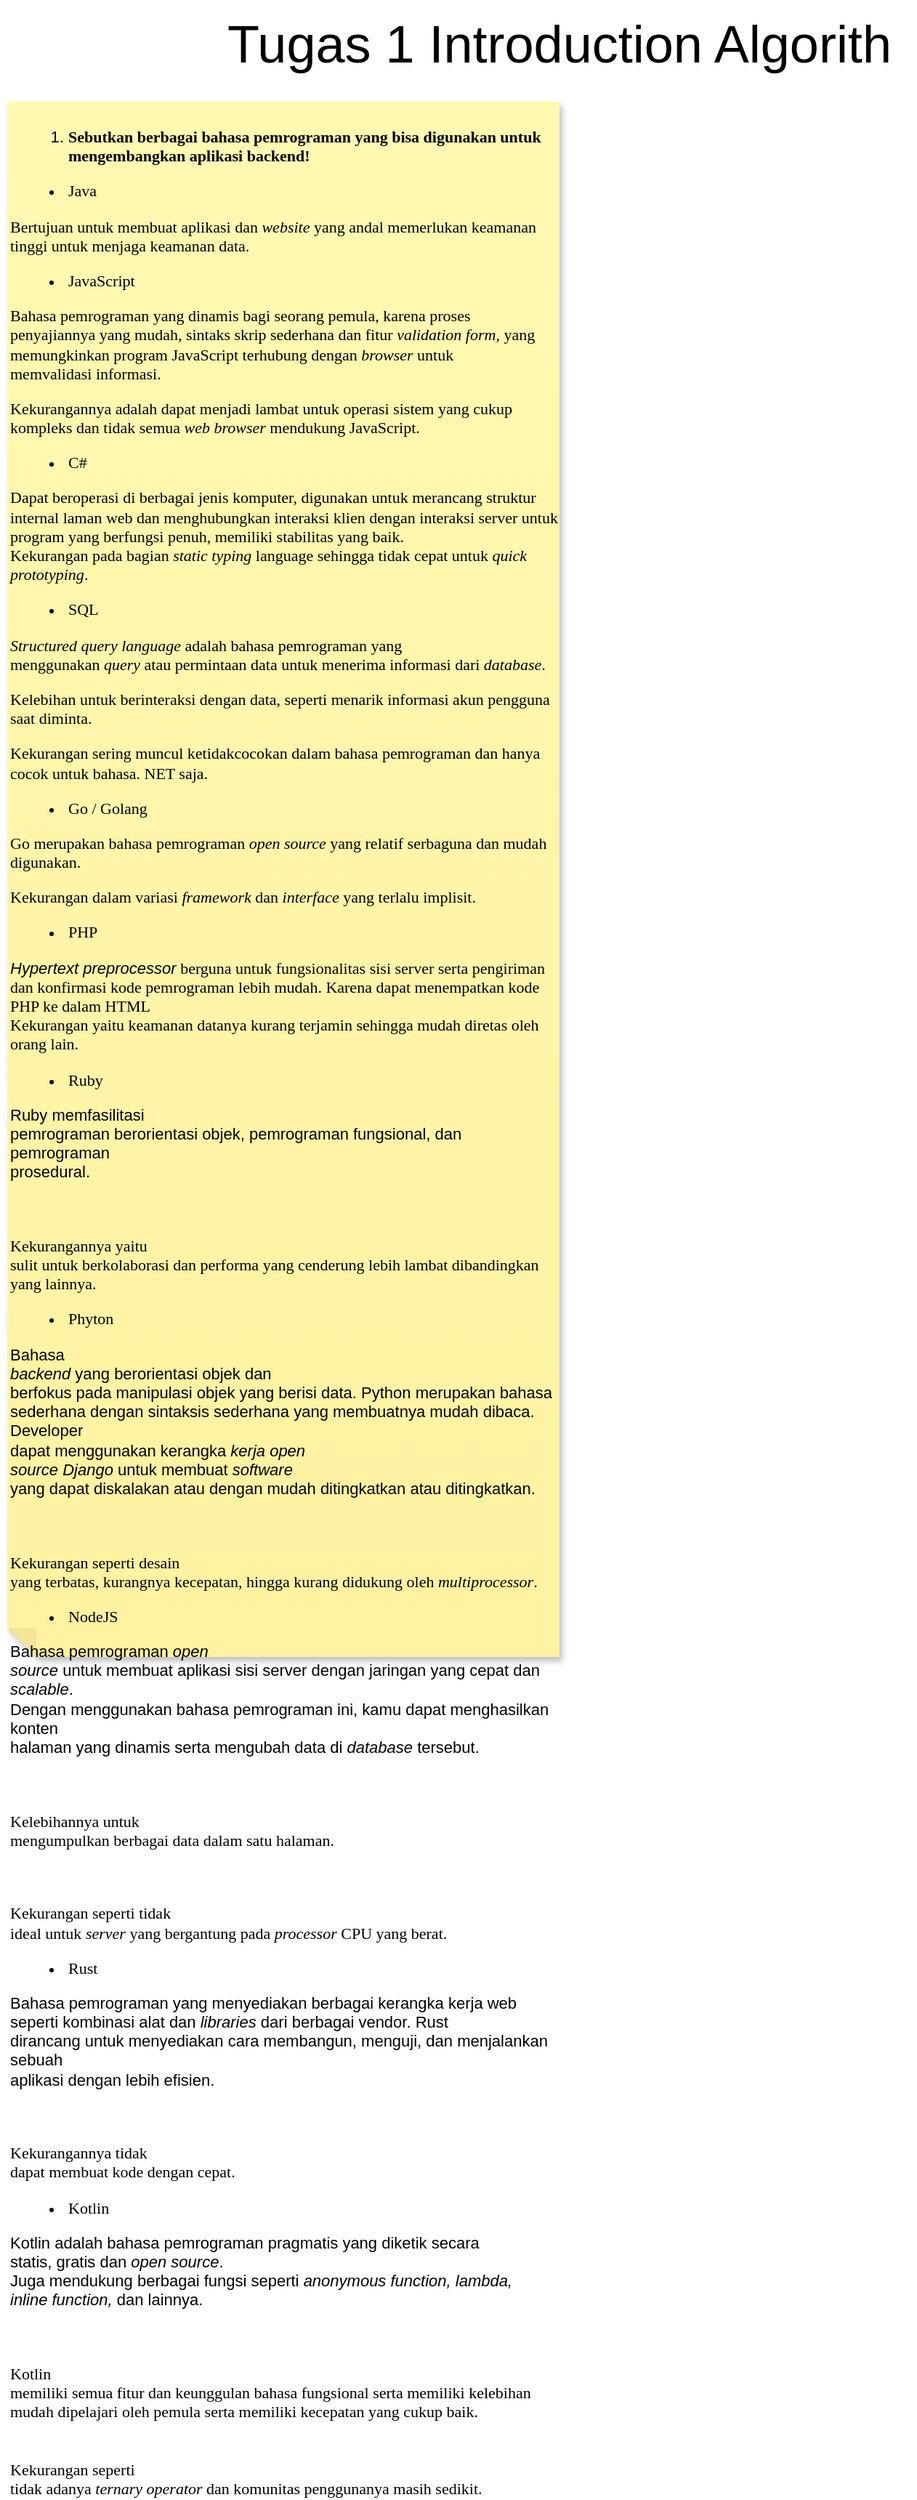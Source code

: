 <mxfile version="21.6.9" type="github">
  <diagram name="Halaman-1" id="sULDYDgB5De0UTiafrHM">
    <mxGraphModel dx="767" dy="478" grid="1" gridSize="10" guides="1" tooltips="1" connect="1" arrows="1" fold="1" page="1" pageScale="1" pageWidth="827" pageHeight="1169" math="0" shadow="0">
      <root>
        <mxCell id="0" />
        <mxCell id="1" parent="0" />
        <mxCell id="Q0Hcy1KL047lVdsbwjJ6-1" value="&lt;font style=&quot;font-size: 36px;&quot;&gt;Tugas 1 Introduction Algorith&lt;/font&gt;" style="text;strokeColor=none;align=center;fillColor=none;html=1;verticalAlign=middle;whiteSpace=wrap;rounded=0;" parent="1" vertex="1">
          <mxGeometry x="169" y="80" width="490" height="60" as="geometry" />
        </mxCell>
        <mxCell id="Q0Hcy1KL047lVdsbwjJ6-2" value="&lt;ol style=&quot;font-size: 11px;&quot;&gt;&lt;li style=&quot;&quot;&gt;&lt;font style=&quot;font-size: 11px;&quot; face=&quot;Times New Roman&quot;&gt;&lt;b style=&quot;&quot;&gt;Sebutkan berbagai bahasa pemrograman yang bisa digunakan untuk mengembangkan aplikasi backend!&lt;/b&gt;&lt;/font&gt;&lt;/li&gt;&lt;/ol&gt;&lt;div style=&quot;font-size: 11px;&quot;&gt;&lt;ul style=&quot;&quot;&gt;&lt;li&gt;&lt;font style=&quot;font-size: 11px;&quot; face=&quot;Times New Roman&quot;&gt;Java&lt;/font&gt;&lt;/li&gt;&lt;/ul&gt;&lt;div style=&quot;&quot;&gt;&lt;p style=&quot;margin-bottom: 0.0pt; background-image: initial; background-position: initial; background-size: initial; background-repeat: initial; background-attachment: initial; background-origin: initial; background-clip: initial;&quot; class=&quot;MsoNormal&quot;&gt;&lt;font style=&quot;font-size: 11px;&quot; face=&quot;Times New Roman&quot;&gt;Bertujuan untuk membuat aplikasi dan&amp;nbsp;&lt;i&gt;website&lt;/i&gt;&amp;nbsp;yang andal memerlukan keamanan tinggi untuk menjaga keamanan data.&lt;/font&gt;&lt;/p&gt;&lt;/div&gt;&lt;ul style=&quot;&quot;&gt;&lt;li&gt;&lt;font style=&quot;font-size: 11px;&quot; face=&quot;Times New Roman&quot;&gt;JavaScript&lt;/font&gt;&lt;/li&gt;&lt;/ul&gt;&lt;div style=&quot;&quot;&gt;&lt;p style=&quot;margin-bottom: 0.0pt; background-image: initial; background-position: initial; background-size: initial; background-repeat: initial; background-attachment: initial; background-origin: initial; background-clip: initial;&quot; class=&quot;MsoNormal&quot;&gt;&lt;font style=&quot;font-size: 11px;&quot; face=&quot;Times New Roman&quot;&gt;Bahasa pemrograman yang dinamis bagi seorang pemula, karena proses penyajiannya yang mudah,&amp;nbsp;sintaks skrip sederhana dan fitur&amp;nbsp;&lt;i&gt;validation form&lt;/i&gt;, yang memungkinkan program JavaScript terhubung dengan&amp;nbsp;&lt;i&gt;browser&lt;/i&gt;&amp;nbsp;untuk&lt;br&gt;memvalidasi informasi.&amp;nbsp;&lt;/font&gt;&lt;/p&gt;&lt;p style=&quot;margin-bottom: 0.0pt; background-image: initial; background-position: initial; background-size: initial; background-repeat: initial; background-attachment: initial; background-origin: initial; background-clip: initial;&quot; class=&quot;MsoNormal&quot;&gt;&lt;font style=&quot;font-size: 11px;&quot; face=&quot;Times New Roman&quot;&gt;&lt;span style=&quot;background-color: initial;&quot;&gt;Kekurangannya adalah dapat menjadi lambat untuk operasi sistem yang cukup kompleks dan tidak semua&amp;nbsp;&lt;/span&gt;&lt;i style=&quot;background-color: initial;&quot;&gt;web browser&lt;/i&gt;&lt;span style=&quot;background-color: initial;&quot;&gt;&amp;nbsp;mendukung JavaScript.&lt;/span&gt;&lt;/font&gt;&lt;/p&gt;&lt;/div&gt;&lt;ul style=&quot;&quot;&gt;&lt;li&gt;&lt;font style=&quot;font-size: 11px;&quot; face=&quot;Times New Roman&quot;&gt;C#&lt;/font&gt;&lt;/li&gt;&lt;/ul&gt;&lt;div style=&quot;&quot;&gt;&lt;p style=&quot;margin-bottom: 0.0pt; background-image: initial; background-position: initial; background-size: initial; background-repeat: initial; background-attachment: initial; background-origin: initial; background-clip: initial;&quot; class=&quot;MsoNormal&quot;&gt;&lt;font style=&quot;font-size: 11px;&quot; face=&quot;Times New Roman&quot;&gt;Dapat beroperasi di berbagai jenis komputer, digunakan untuk merancang struktur internal laman web dan menghubungkan interaksi klien dengan interaksi server untuk program yang berfungsi penuh, memiliki stabilitas yang baik.&lt;/font&gt;&lt;/p&gt;&lt;font style=&quot;font-size: 11px;&quot; face=&quot;Times New Roman&quot;&gt;&lt;span style=&quot;line-height: 115%;&quot;&gt;Kekurangan pada bagian&amp;nbsp;&lt;i&gt;static typing&lt;/i&gt;&amp;nbsp;language sehingga tidak cepat untuk&amp;nbsp;&lt;i&gt;quick prototyping&lt;/i&gt;.&lt;/span&gt;&lt;br&gt;&lt;/font&gt;&lt;/div&gt;&lt;ul style=&quot;&quot;&gt;&lt;li&gt;&lt;font style=&quot;font-size: 11px;&quot; face=&quot;Times New Roman&quot;&gt;SQL&lt;/font&gt;&lt;/li&gt;&lt;/ul&gt;&lt;div style=&quot;&quot;&gt;&lt;p style=&quot;margin-bottom: 0.0pt; background-image: initial; background-position: initial; background-size: initial; background-repeat: initial; background-attachment: initial; background-origin: initial; background-clip: initial;&quot; class=&quot;MsoNormal&quot;&gt;&lt;font style=&quot;font-size: 11px;&quot; face=&quot;Times New Roman&quot;&gt;&lt;i&gt;Structured query language&lt;/i&gt;&lt;span style=&quot;line-height: 115%;&quot;&gt;&amp;nbsp;adalah bahasa pemrograman yang menggunakan&amp;nbsp;&lt;i&gt;query&lt;/i&gt;&amp;nbsp;atau permintaan data untuk menerima informasi dari&amp;nbsp;&lt;i&gt;database&lt;/i&gt;.&amp;nbsp;&lt;/span&gt;&lt;/font&gt;&lt;/p&gt;&lt;p style=&quot;margin-bottom: 0.0pt; background-image: initial; background-position: initial; background-size: initial; background-repeat: initial; background-attachment: initial; background-origin: initial; background-clip: initial;&quot; class=&quot;MsoNormal&quot;&gt;&lt;span style=&quot;line-height: 115%;&quot;&gt;&lt;font style=&quot;font-size: 11px;&quot; face=&quot;Times New Roman&quot;&gt;Kelebihan untuk berinteraksi dengan data, seperti menarik informasi akun pengguna saat diminta.&amp;nbsp;&lt;/font&gt;&lt;/span&gt;&lt;/p&gt;&lt;p style=&quot;margin-bottom: 0.0pt; background-image: initial; background-position: initial; background-size: initial; background-repeat: initial; background-attachment: initial; background-origin: initial; background-clip: initial;&quot; class=&quot;MsoNormal&quot;&gt;&lt;span style=&quot;line-height: 115%;&quot;&gt;&lt;font style=&quot;font-size: 11px;&quot; face=&quot;Times New Roman&quot;&gt;Kekurangan sering muncul ketidakcocokan dalam bahasa pemrograman dan hanya cocok untuk bahasa. NET saja.&lt;/font&gt;&lt;/span&gt;&lt;/p&gt;&lt;/div&gt;&lt;ul style=&quot;&quot;&gt;&lt;li&gt;&lt;font style=&quot;font-size: 11px;&quot; face=&quot;Times New Roman&quot;&gt;Go / Golang&lt;/font&gt;&lt;/li&gt;&lt;/ul&gt;&lt;div style=&quot;&quot;&gt;&lt;p style=&quot;margin-bottom: 0.0pt; background-image: initial; background-position: initial; background-size: initial; background-repeat: initial; background-attachment: initial; background-origin: initial; background-clip: initial;&quot; class=&quot;MsoNormal&quot;&gt;&lt;font style=&quot;font-size: 11px;&quot; face=&quot;Times New Roman&quot;&gt;Go merupakan bahasa pemrograman &lt;i&gt;open source&lt;/i&gt; yang relatif serbaguna dan mudah digunakan.&lt;/font&gt;&lt;/p&gt;&lt;p style=&quot;margin-bottom: 0.0pt; background-image: initial; background-position: initial; background-size: initial; background-repeat: initial; background-attachment: initial; background-origin: initial; background-clip: initial;&quot; class=&quot;MsoNormal&quot;&gt;&lt;span style=&quot;line-height: 115%;&quot;&gt;&lt;font style=&quot;font-size: 11px;&quot; face=&quot;Times New Roman&quot;&gt;Kekurangan dalam variasi&amp;nbsp;&lt;i style=&quot;&quot;&gt;framework&lt;/i&gt; dan &lt;i style=&quot;&quot;&gt;interface&lt;/i&gt; yang terlalu implisit.&lt;/font&gt;&lt;/span&gt;&lt;/p&gt;&lt;/div&gt;&lt;ul style=&quot;&quot;&gt;&lt;li&gt;&lt;font style=&quot;font-size: 11px;&quot; face=&quot;Times New Roman&quot;&gt;PHP&lt;/font&gt;&lt;/li&gt;&lt;/ul&gt;&lt;div style=&quot;&quot;&gt;&lt;p style=&quot;margin-bottom: 0.0pt; background-image: initial; background-position: initial; background-size: initial; background-repeat: initial; background-attachment: initial; background-origin: initial; background-clip: initial;&quot; class=&quot;MsoNormal&quot;&gt;&lt;font style=&quot;font-size: 11px;&quot;&gt;&lt;i&gt;Hypertext preprocessor&lt;/i&gt;&lt;span style=&quot;line-height: 115%; font-family: &amp;quot;Times New Roman&amp;quot;, &amp;quot;serif&amp;quot;;&quot;&gt; berguna untuk fungsionalitas sisi server serta pengiriman dan konfirmasi kode pemrograman lebih mudah. Karena dapat menempatkan kode PHP ke dalam HTML&lt;/span&gt;&lt;/font&gt;&lt;/p&gt;&lt;font style=&quot;font-size: 11px;&quot;&gt;&lt;span style=&quot;line-height: 115%; font-family: &amp;quot;Times New Roman&amp;quot;, &amp;quot;serif&amp;quot;;&quot;&gt;Kekurangan yaitu keamanan datanya kurang terjamin sehingga mudah diretas oleh orang lain.&lt;/span&gt;&lt;font style=&quot;font-size: 11px;&quot; face=&quot;Times New Roman&quot;&gt;&lt;br&gt;&lt;/font&gt;&lt;/font&gt;&lt;/div&gt;&lt;ul style=&quot;&quot;&gt;&lt;li&gt;&lt;font style=&quot;font-size: 11px;&quot; face=&quot;Times New Roman&quot;&gt;Ruby&lt;/font&gt;&lt;/li&gt;&lt;/ul&gt;&lt;div style=&quot;&quot;&gt;&lt;p style=&quot;margin-bottom: 0.0pt; background-image: initial; background-position: initial; background-size: initial; background-repeat: initial; background-attachment: initial; background-origin: initial; background-clip: initial;&quot; class=&quot;MsoNormal&quot;&gt;&lt;font style=&quot;font-size: 11px;&quot;&gt;Ruby memfasilitasi&lt;br&gt;pemrograman berorientasi objek, pemrograman fungsional, dan pemrograman&lt;br&gt;prosedural. &lt;/font&gt;&lt;/p&gt;&lt;font style=&quot;font-size: 11px;&quot;&gt;&lt;br&gt;&lt;br&gt;&lt;/font&gt;&lt;p style=&quot;margin-bottom: 0.0pt; background-image: initial; background-position: initial; background-size: initial; background-repeat: initial; background-attachment: initial; background-origin: initial; background-clip: initial;&quot; class=&quot;MsoNormal&quot;&gt;&lt;span style=&quot;line-height: 115%; font-family: &amp;quot;Times New Roman&amp;quot;, &amp;quot;serif&amp;quot;;&quot;&gt;&lt;font style=&quot;font-size: 11px;&quot;&gt;Kekurangannya yaitu&lt;br&gt;sulit untuk berkolaborasi dan performa yang cenderung lebih lambat dibandingkan&lt;br&gt;yang lainnya.&lt;/font&gt;&lt;/span&gt;&lt;/p&gt;&lt;/div&gt;&lt;ul style=&quot;&quot;&gt;&lt;li&gt;&lt;font style=&quot;font-size: 11px;&quot; face=&quot;Times New Roman&quot;&gt;Phyton&lt;/font&gt;&lt;/li&gt;&lt;/ul&gt;&lt;div style=&quot;&quot;&gt;&lt;p style=&quot;background-image: initial; background-position: initial; background-size: initial; background-repeat: initial; background-attachment: initial; background-origin: initial; background-clip: initial;&quot; class=&quot;MsoNormal&quot;&gt;&lt;font style=&quot;font-size: 11px;&quot;&gt;Bahasa&lt;br&gt;&lt;i&gt;backend &lt;/i&gt;yang berorientasi objek dan&lt;br&gt;berfokus pada manipulasi objek yang berisi data. Python merupakan bahasa&lt;br&gt;sederhana dengan sintaksis sederhana yang membuatnya mudah dibaca. Developer&lt;br&gt;dapat menggunakan kerangka &lt;i&gt;kerja open&lt;br&gt;source Django&lt;/i&gt; untuk membuat &lt;i&gt;software&lt;/i&gt;&lt;br&gt;yang dapat diskalakan atau dengan mudah ditingkatkan atau ditingkatkan.&lt;/font&gt;&lt;/p&gt;&lt;font style=&quot;font-size: 11px;&quot;&gt;&lt;br&gt;&lt;br&gt;&lt;span style=&quot;line-height: 115%; font-family: &amp;quot;Times New Roman&amp;quot;, &amp;quot;serif&amp;quot;;&quot;&gt;Kekurangan seperti desain&lt;br&gt;yang terbatas, kurangnya kecepatan, hingga kurang didukung oleh &lt;i&gt;multiprocessor&lt;/i&gt;.&lt;/span&gt;&lt;font style=&quot;font-size: 11px;&quot; face=&quot;Times New Roman&quot;&gt;&lt;br&gt;&lt;/font&gt;&lt;/font&gt;&lt;/div&gt;&lt;ul style=&quot;&quot;&gt;&lt;li&gt;&lt;font style=&quot;font-size: 11px;&quot; face=&quot;Times New Roman&quot;&gt;NodeJS&lt;/font&gt;&lt;/li&gt;&lt;/ul&gt;&lt;div style=&quot;&quot;&gt;&lt;p style=&quot;margin-bottom: 0.0pt; background-image: initial; background-position: initial; background-size: initial; background-repeat: initial; background-attachment: initial; background-origin: initial; background-clip: initial;&quot; class=&quot;MsoNormal&quot;&gt;&lt;font style=&quot;font-size: 11px;&quot;&gt;Bahasa pemrograman &lt;i&gt;open&lt;br&gt;source&lt;/i&gt; untuk membuat aplikasi sisi server dengan jaringan yang cepat dan &lt;i&gt;scalable&lt;/i&gt;.&lt;br&gt;Dengan menggunakan bahasa pemrograman ini, kamu dapat menghasilkan konten&lt;br&gt;halaman yang dinamis serta mengubah data di &lt;i&gt;database&lt;/i&gt; tersebut.&lt;/font&gt;&lt;/p&gt;&lt;font style=&quot;font-size: 11px;&quot;&gt;&lt;br&gt;&lt;br&gt;&lt;/font&gt;&lt;p style=&quot;margin-bottom: 0.0pt; background-image: initial; background-position: initial; background-size: initial; background-repeat: initial; background-attachment: initial; background-origin: initial; background-clip: initial;&quot; class=&quot;MsoNormal&quot;&gt;&lt;span style=&quot;line-height: 115%; font-family: &amp;quot;Times New Roman&amp;quot;, &amp;quot;serif&amp;quot;;&quot;&gt;&lt;font style=&quot;font-size: 11px;&quot;&gt;Kelebihannya untuk&lt;br&gt;mengumpulkan berbagai data dalam satu halaman.&lt;/font&gt;&lt;/span&gt;&lt;/p&gt;&lt;font style=&quot;font-size: 11px;&quot;&gt;&lt;br&gt;&lt;br&gt;&lt;/font&gt;&lt;p style=&quot;margin-bottom: 0.0pt; background-image: initial; background-position: initial; background-size: initial; background-repeat: initial; background-attachment: initial; background-origin: initial; background-clip: initial;&quot; class=&quot;MsoNormal&quot;&gt;&lt;span style=&quot;line-height: 115%; font-family: &amp;quot;Times New Roman&amp;quot;, &amp;quot;serif&amp;quot;;&quot;&gt;&lt;font style=&quot;font-size: 11px;&quot;&gt;Kekurangan seperti tidak&lt;br&gt;ideal untuk &lt;i&gt;server&lt;/i&gt; yang bergantung pada &lt;i&gt;processor&lt;/i&gt; CPU yang berat.&lt;/font&gt;&lt;/span&gt;&lt;/p&gt;&lt;/div&gt;&lt;ul style=&quot;&quot;&gt;&lt;li&gt;&lt;font style=&quot;font-size: 11px;&quot;&gt;&lt;span style=&quot;font-family: &amp;quot;Times New Roman&amp;quot;; background-color: initial;&quot;&gt;Rust&lt;/span&gt;&lt;br&gt;&lt;/font&gt;&lt;/li&gt;&lt;/ul&gt;&lt;div style=&quot;&quot;&gt;&lt;p style=&quot;margin-bottom: 0.0pt; background-image: initial; background-position: initial; background-size: initial; background-repeat: initial; background-attachment: initial; background-origin: initial; background-clip: initial;&quot; class=&quot;MsoNormal&quot;&gt;&lt;font style=&quot;font-size: 11px;&quot;&gt;Bahasa pemrograman yang menyediakan berbagai kerangka kerja web&lt;br/&gt;seperti kombinasi alat dan &lt;i&gt;libraries&lt;/i&gt; dari berbagai vendor. Rust&lt;br/&gt;dirancang untuk menyediakan cara membangun, menguji, dan menjalankan sebuah&lt;br/&gt;aplikasi dengan lebih efisien.&lt;/font&gt;&lt;/p&gt;&lt;br/&gt;&lt;br/&gt;&lt;p style=&quot;margin-bottom: 0.0pt; background-image: initial; background-position: initial; background-size: initial; background-repeat: initial; background-attachment: initial; background-origin: initial; background-clip: initial;&quot; class=&quot;MsoNormal&quot;&gt;&lt;span style=&quot;line-height: 115%; font-family: &amp;quot;Times New Roman&amp;quot;, &amp;quot;serif&amp;quot;;&quot;&gt;&lt;font style=&quot;font-size: 11px;&quot;&gt;Kekurangannya tidak&lt;br/&gt;dapat membuat kode dengan cepat.&lt;/font&gt;&lt;/span&gt;&lt;/p&gt;&lt;/div&gt;&lt;ul style=&quot;&quot;&gt;&lt;li&gt;&lt;font style=&quot;font-size: 11px;&quot; face=&quot;Times New Roman&quot;&gt;Kotlin&lt;/font&gt;&lt;/li&gt;&lt;/ul&gt;&lt;div style=&quot;&quot;&gt;&lt;p style=&quot;margin-bottom: 0.0pt; background-image: initial; background-position: initial; background-size: initial; background-repeat: initial; background-attachment: initial; background-origin: initial; background-clip: initial;&quot; class=&quot;MsoNormal&quot;&gt;&lt;font style=&quot;font-size: 11px;&quot;&gt;Kotlin adalah bahasa pemrograman pragmatis yang diketik secara&lt;br/&gt;statis, gratis dan &lt;i&gt;open source&lt;/i&gt;.&amp;nbsp;&lt;br/&gt;Juga mendukung berbagai fungsi seperti &lt;i&gt;anonymous function, lambda,&lt;br/&gt;inline function, &lt;/i&gt;dan lainnya.&lt;/font&gt;&lt;/p&gt;&lt;br/&gt;&lt;br/&gt;&lt;p style=&quot;margin-bottom: 0.0pt;&quot; class=&quot;MsoNormal&quot;&gt;&lt;span style=&quot;line-height: 115%; font-family: &amp;quot;Times New Roman&amp;quot;, &amp;quot;serif&amp;quot;;&quot;&gt;&lt;font style=&quot;font-size: 11px;&quot;&gt;Kotlin&lt;br/&gt;memiliki semua fitur dan keunggulan bahasa fungsional serta memiliki kelebihan&lt;br/&gt;mudah dipelajari oleh pemula serta memiliki kecepatan yang cukup baik.&lt;/font&gt;&lt;/span&gt;&lt;/p&gt;&lt;br/&gt;&lt;br/&gt;&lt;span style=&quot;line-height: 115%; font-family: &amp;quot;Times New Roman&amp;quot;, &amp;quot;serif&amp;quot;;&quot;&gt;&lt;font style=&quot;font-size: 11px;&quot;&gt;Kekurangan seperti&lt;br/&gt;tidak adanya &lt;i style=&quot;&quot;&gt;ternary operator&lt;/i&gt; dan komunitas penggunanya masih sedikit.&lt;/font&gt;&lt;/span&gt;&lt;font style=&quot;font-size: 11px;&quot; face=&quot;Times New Roman&quot;&gt;&lt;br&gt;&lt;/font&gt;&lt;/div&gt;&lt;/div&gt;" style="shape=note;whiteSpace=wrap;html=1;backgroundOutline=1;fontColor=#000000;darkOpacity=0.05;fillColor=#FFF9B2;strokeColor=none;fillStyle=solid;direction=west;gradientDirection=north;gradientColor=#FFF2A1;shadow=1;size=20;pointerEvents=1;align=left;verticalAlign=top;" parent="1" vertex="1">
          <mxGeometry x="34" y="150" width="380" height="1070" as="geometry" />
        </mxCell>
      </root>
    </mxGraphModel>
  </diagram>
</mxfile>
